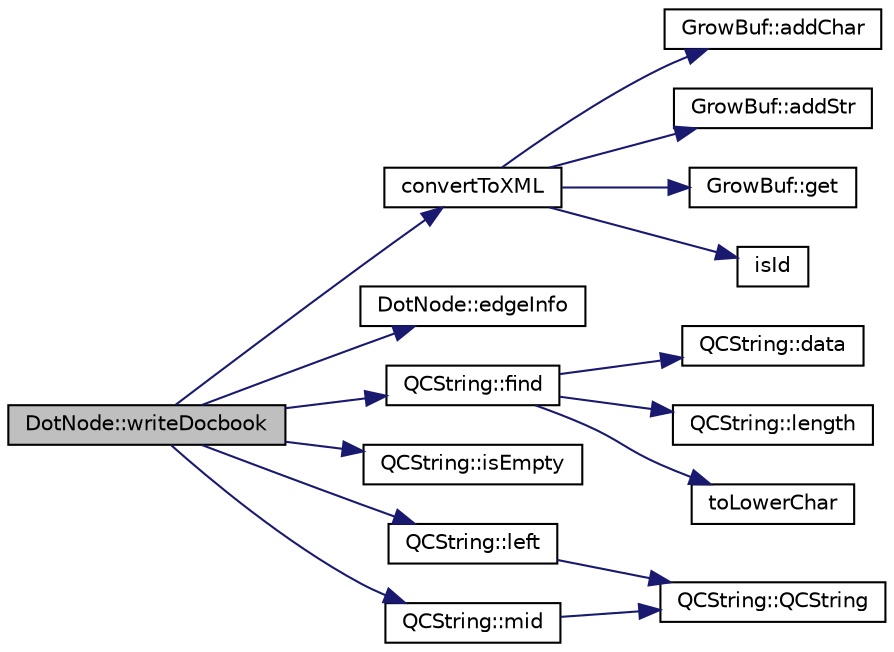 digraph "DotNode::writeDocbook"
{
 // LATEX_PDF_SIZE
  edge [fontname="Helvetica",fontsize="10",labelfontname="Helvetica",labelfontsize="10"];
  node [fontname="Helvetica",fontsize="10",shape=record];
  rankdir="LR";
  Node1 [label="DotNode::writeDocbook",height=0.2,width=0.4,color="black", fillcolor="grey75", style="filled", fontcolor="black",tooltip=" "];
  Node1 -> Node2 [color="midnightblue",fontsize="10",style="solid",fontname="Helvetica"];
  Node2 [label="convertToXML",height=0.2,width=0.4,color="black", fillcolor="white", style="filled",URL="$util_8cpp.html#a93c7f78ab05807663dd8947d0dd5423f",tooltip=" "];
  Node2 -> Node3 [color="midnightblue",fontsize="10",style="solid",fontname="Helvetica"];
  Node3 [label="GrowBuf::addChar",height=0.2,width=0.4,color="black", fillcolor="white", style="filled",URL="$classGrowBuf.html#a46b4677f555d2abc718f26e71a59efda",tooltip=" "];
  Node2 -> Node4 [color="midnightblue",fontsize="10",style="solid",fontname="Helvetica"];
  Node4 [label="GrowBuf::addStr",height=0.2,width=0.4,color="black", fillcolor="white", style="filled",URL="$classGrowBuf.html#a5e0ff6d9f7a7139725d77a9d669340f3",tooltip=" "];
  Node2 -> Node5 [color="midnightblue",fontsize="10",style="solid",fontname="Helvetica"];
  Node5 [label="GrowBuf::get",height=0.2,width=0.4,color="black", fillcolor="white", style="filled",URL="$classGrowBuf.html#a88d6408723b8c1a58187f24da81dfd5e",tooltip=" "];
  Node2 -> Node6 [color="midnightblue",fontsize="10",style="solid",fontname="Helvetica"];
  Node6 [label="isId",height=0.2,width=0.4,color="black", fillcolor="white", style="filled",URL="$util_8h.html#ae320c88a8522836f00095d566529046f",tooltip=" "];
  Node1 -> Node7 [color="midnightblue",fontsize="10",style="solid",fontname="Helvetica"];
  Node7 [label="DotNode::edgeInfo",height=0.2,width=0.4,color="black", fillcolor="white", style="filled",URL="$classDotNode.html#a323a0f1b9913242153ef1f84abb05a60",tooltip=" "];
  Node1 -> Node8 [color="midnightblue",fontsize="10",style="solid",fontname="Helvetica"];
  Node8 [label="QCString::find",height=0.2,width=0.4,color="black", fillcolor="white", style="filled",URL="$classQCString.html#a0182ece6b76dad6475dafb53e2faaf10",tooltip=" "];
  Node8 -> Node9 [color="midnightblue",fontsize="10",style="solid",fontname="Helvetica"];
  Node9 [label="QCString::data",height=0.2,width=0.4,color="black", fillcolor="white", style="filled",URL="$classQCString.html#ac3aa3ac1a1c36d3305eba22a2eb0d098",tooltip=" "];
  Node8 -> Node10 [color="midnightblue",fontsize="10",style="solid",fontname="Helvetica"];
  Node10 [label="QCString::length",height=0.2,width=0.4,color="black", fillcolor="white", style="filled",URL="$classQCString.html#ac52596733e9110b778019946d73fb268",tooltip=" "];
  Node8 -> Node11 [color="midnightblue",fontsize="10",style="solid",fontname="Helvetica"];
  Node11 [label="toLowerChar",height=0.2,width=0.4,color="black", fillcolor="white", style="filled",URL="$qcstring_8cpp.html#a4e545641f98651d4fb8299b407721f9b",tooltip=" "];
  Node1 -> Node12 [color="midnightblue",fontsize="10",style="solid",fontname="Helvetica"];
  Node12 [label="QCString::isEmpty",height=0.2,width=0.4,color="black", fillcolor="white", style="filled",URL="$classQCString.html#a621c4090d69ad7d05ef8e5234376c3d8",tooltip=" "];
  Node1 -> Node13 [color="midnightblue",fontsize="10",style="solid",fontname="Helvetica"];
  Node13 [label="QCString::left",height=0.2,width=0.4,color="black", fillcolor="white", style="filled",URL="$classQCString.html#aecf8b66312c4e97333219cc344c11a4f",tooltip=" "];
  Node13 -> Node14 [color="midnightblue",fontsize="10",style="solid",fontname="Helvetica"];
  Node14 [label="QCString::QCString",height=0.2,width=0.4,color="black", fillcolor="white", style="filled",URL="$classQCString.html#ad691e1087cc03e14e00d1147ae0ecab7",tooltip=" "];
  Node1 -> Node15 [color="midnightblue",fontsize="10",style="solid",fontname="Helvetica"];
  Node15 [label="QCString::mid",height=0.2,width=0.4,color="black", fillcolor="white", style="filled",URL="$classQCString.html#a27136caf9c0bc4daca574cda6f113551",tooltip=" "];
  Node15 -> Node14 [color="midnightblue",fontsize="10",style="solid",fontname="Helvetica"];
}
